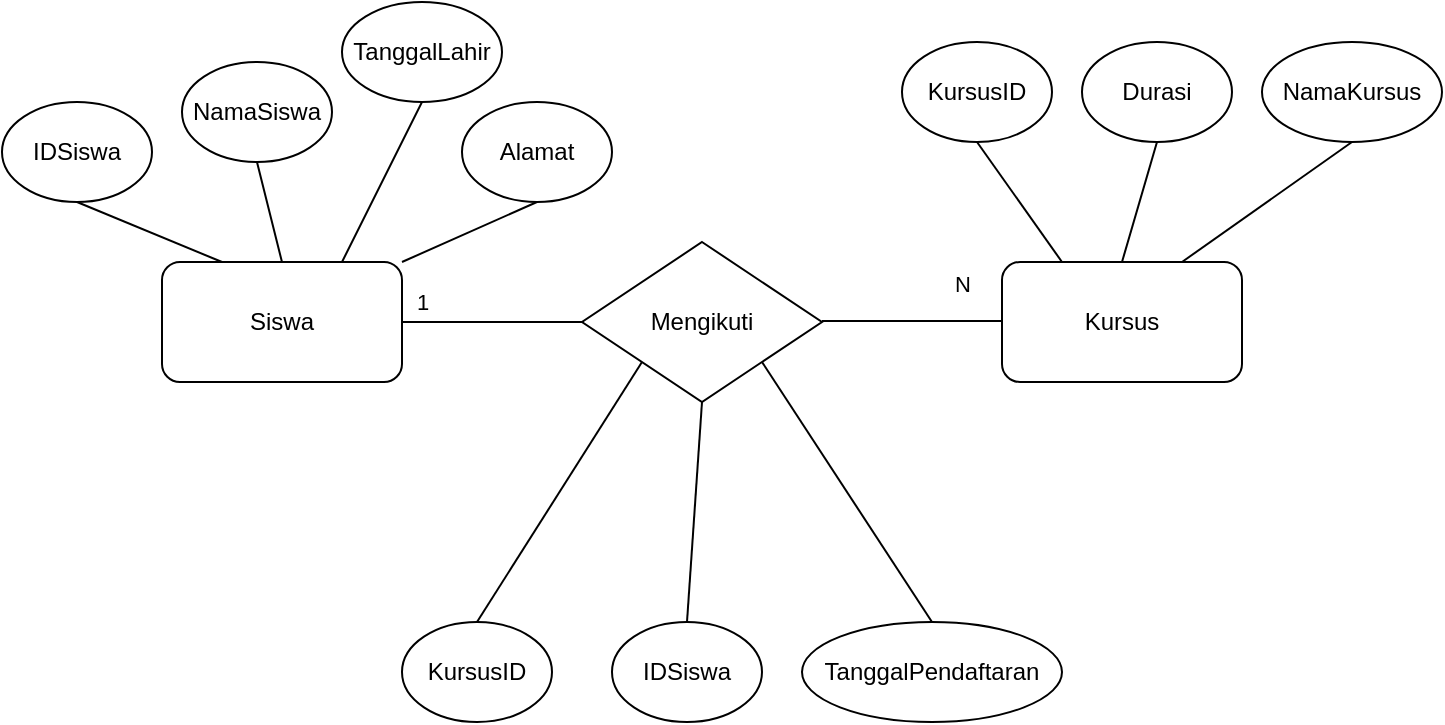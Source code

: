 <mxfile version="24.8.1">
  <diagram name="Page-1" id="a5ABU6XaBxLcoISaX9zk">
    <mxGraphModel dx="1426" dy="781" grid="1" gridSize="10" guides="1" tooltips="1" connect="1" arrows="1" fold="1" page="1" pageScale="1" pageWidth="827" pageHeight="1169" math="0" shadow="0">
      <root>
        <mxCell id="0" />
        <mxCell id="1" parent="0" />
        <mxCell id="62S0_xXa3JcmivKRxwvX-3" value="Siswa" style="rounded=1;whiteSpace=wrap;html=1;" vertex="1" parent="1">
          <mxGeometry x="150" y="310" width="120" height="60" as="geometry" />
        </mxCell>
        <mxCell id="62S0_xXa3JcmivKRxwvX-4" value="Kursus" style="rounded=1;whiteSpace=wrap;html=1;" vertex="1" parent="1">
          <mxGeometry x="570" y="310" width="120" height="60" as="geometry" />
        </mxCell>
        <mxCell id="62S0_xXa3JcmivKRxwvX-5" value="Mengikuti" style="rhombus;whiteSpace=wrap;html=1;" vertex="1" parent="1">
          <mxGeometry x="360" y="300" width="120" height="80" as="geometry" />
        </mxCell>
        <mxCell id="62S0_xXa3JcmivKRxwvX-9" value="" style="endArrow=none;html=1;rounded=0;entryX=0;entryY=0.5;entryDx=0;entryDy=0;exitX=1;exitY=0.5;exitDx=0;exitDy=0;" edge="1" parent="1" source="62S0_xXa3JcmivKRxwvX-3" target="62S0_xXa3JcmivKRxwvX-5">
          <mxGeometry width="50" height="50" relative="1" as="geometry">
            <mxPoint x="290" y="360" as="sourcePoint" />
            <mxPoint x="340" y="310" as="targetPoint" />
          </mxGeometry>
        </mxCell>
        <mxCell id="62S0_xXa3JcmivKRxwvX-11" value="1" style="edgeLabel;html=1;align=center;verticalAlign=middle;resizable=0;points=[];" vertex="1" connectable="0" parent="62S0_xXa3JcmivKRxwvX-9">
          <mxGeometry x="0.089" y="-1" relative="1" as="geometry">
            <mxPoint x="-39" y="-11" as="offset" />
          </mxGeometry>
        </mxCell>
        <mxCell id="62S0_xXa3JcmivKRxwvX-10" value="" style="endArrow=none;html=1;rounded=0;entryX=0;entryY=0.5;entryDx=0;entryDy=0;exitX=1;exitY=0.5;exitDx=0;exitDy=0;" edge="1" parent="1">
          <mxGeometry width="50" height="50" relative="1" as="geometry">
            <mxPoint x="480" y="339.5" as="sourcePoint" />
            <mxPoint x="570" y="339.5" as="targetPoint" />
          </mxGeometry>
        </mxCell>
        <mxCell id="62S0_xXa3JcmivKRxwvX-12" value="N" style="edgeLabel;html=1;align=center;verticalAlign=middle;resizable=0;points=[];" vertex="1" connectable="0" parent="62S0_xXa3JcmivKRxwvX-10">
          <mxGeometry x="0.533" y="1" relative="1" as="geometry">
            <mxPoint x="1" y="-18" as="offset" />
          </mxGeometry>
        </mxCell>
        <mxCell id="62S0_xXa3JcmivKRxwvX-13" value="IDSiswa" style="ellipse;whiteSpace=wrap;html=1;" vertex="1" parent="1">
          <mxGeometry x="70" y="230" width="75" height="50" as="geometry" />
        </mxCell>
        <mxCell id="62S0_xXa3JcmivKRxwvX-16" value="NamaSiswa" style="ellipse;whiteSpace=wrap;html=1;" vertex="1" parent="1">
          <mxGeometry x="160" y="210" width="75" height="50" as="geometry" />
        </mxCell>
        <mxCell id="62S0_xXa3JcmivKRxwvX-17" value="TanggalLahir" style="ellipse;whiteSpace=wrap;html=1;" vertex="1" parent="1">
          <mxGeometry x="240" y="180" width="80" height="50" as="geometry" />
        </mxCell>
        <mxCell id="62S0_xXa3JcmivKRxwvX-18" value="Alamat" style="ellipse;whiteSpace=wrap;html=1;" vertex="1" parent="1">
          <mxGeometry x="300" y="230" width="75" height="50" as="geometry" />
        </mxCell>
        <mxCell id="62S0_xXa3JcmivKRxwvX-20" value="" style="endArrow=none;html=1;rounded=0;entryX=0.5;entryY=1;entryDx=0;entryDy=0;exitX=0.25;exitY=0;exitDx=0;exitDy=0;" edge="1" parent="1" source="62S0_xXa3JcmivKRxwvX-3" target="62S0_xXa3JcmivKRxwvX-13">
          <mxGeometry width="50" height="50" relative="1" as="geometry">
            <mxPoint x="100" y="290" as="sourcePoint" />
            <mxPoint x="140" y="250" as="targetPoint" />
          </mxGeometry>
        </mxCell>
        <mxCell id="62S0_xXa3JcmivKRxwvX-21" value="" style="endArrow=none;html=1;rounded=0;entryX=0.5;entryY=1;entryDx=0;entryDy=0;exitX=0.5;exitY=0;exitDx=0;exitDy=0;" edge="1" parent="1" source="62S0_xXa3JcmivKRxwvX-3" target="62S0_xXa3JcmivKRxwvX-16">
          <mxGeometry width="50" height="50" relative="1" as="geometry">
            <mxPoint x="270" y="290" as="sourcePoint" />
            <mxPoint x="235" y="220" as="targetPoint" />
          </mxGeometry>
        </mxCell>
        <mxCell id="62S0_xXa3JcmivKRxwvX-23" value="" style="endArrow=none;html=1;rounded=0;exitX=0.75;exitY=0;exitDx=0;exitDy=0;entryX=0.5;entryY=1;entryDx=0;entryDy=0;" edge="1" parent="1" source="62S0_xXa3JcmivKRxwvX-3" target="62S0_xXa3JcmivKRxwvX-17">
          <mxGeometry width="50" height="50" relative="1" as="geometry">
            <mxPoint x="314.5" y="300" as="sourcePoint" />
            <mxPoint x="320" y="230" as="targetPoint" />
          </mxGeometry>
        </mxCell>
        <mxCell id="62S0_xXa3JcmivKRxwvX-24" value="" style="endArrow=none;html=1;rounded=0;exitX=1;exitY=0;exitDx=0;exitDy=0;entryX=0.5;entryY=1;entryDx=0;entryDy=0;" edge="1" parent="1" source="62S0_xXa3JcmivKRxwvX-3" target="62S0_xXa3JcmivKRxwvX-18">
          <mxGeometry width="50" height="50" relative="1" as="geometry">
            <mxPoint x="250" y="320" as="sourcePoint" />
            <mxPoint x="295" y="240" as="targetPoint" />
          </mxGeometry>
        </mxCell>
        <mxCell id="62S0_xXa3JcmivKRxwvX-25" value="KursusID" style="ellipse;whiteSpace=wrap;html=1;" vertex="1" parent="1">
          <mxGeometry x="270" y="490" width="75" height="50" as="geometry" />
        </mxCell>
        <mxCell id="62S0_xXa3JcmivKRxwvX-26" value="IDSiswa" style="ellipse;whiteSpace=wrap;html=1;" vertex="1" parent="1">
          <mxGeometry x="375" y="490" width="75" height="50" as="geometry" />
        </mxCell>
        <mxCell id="62S0_xXa3JcmivKRxwvX-27" value="TanggalPendaftaran" style="ellipse;whiteSpace=wrap;html=1;" vertex="1" parent="1">
          <mxGeometry x="470" y="490" width="130" height="50" as="geometry" />
        </mxCell>
        <mxCell id="62S0_xXa3JcmivKRxwvX-28" value="" style="endArrow=none;html=1;rounded=0;exitX=0.5;exitY=0;exitDx=0;exitDy=0;entryX=0;entryY=1;entryDx=0;entryDy=0;" edge="1" parent="1" source="62S0_xXa3JcmivKRxwvX-25" target="62S0_xXa3JcmivKRxwvX-5">
          <mxGeometry width="50" height="50" relative="1" as="geometry">
            <mxPoint x="390" y="430" as="sourcePoint" />
            <mxPoint x="440" y="380" as="targetPoint" />
          </mxGeometry>
        </mxCell>
        <mxCell id="62S0_xXa3JcmivKRxwvX-29" value="" style="endArrow=none;html=1;rounded=0;entryX=0.5;entryY=1;entryDx=0;entryDy=0;exitX=0.5;exitY=0;exitDx=0;exitDy=0;" edge="1" parent="1" source="62S0_xXa3JcmivKRxwvX-26" target="62S0_xXa3JcmivKRxwvX-5">
          <mxGeometry width="50" height="50" relative="1" as="geometry">
            <mxPoint x="390" y="430" as="sourcePoint" />
            <mxPoint x="440" y="380" as="targetPoint" />
          </mxGeometry>
        </mxCell>
        <mxCell id="62S0_xXa3JcmivKRxwvX-32" value="" style="endArrow=none;html=1;rounded=0;entryX=1;entryY=1;entryDx=0;entryDy=0;exitX=0.5;exitY=0;exitDx=0;exitDy=0;" edge="1" parent="1" source="62S0_xXa3JcmivKRxwvX-27" target="62S0_xXa3JcmivKRxwvX-5">
          <mxGeometry width="50" height="50" relative="1" as="geometry">
            <mxPoint x="390" y="430" as="sourcePoint" />
            <mxPoint x="440" y="380" as="targetPoint" />
          </mxGeometry>
        </mxCell>
        <mxCell id="62S0_xXa3JcmivKRxwvX-33" value="KursusID" style="ellipse;whiteSpace=wrap;html=1;" vertex="1" parent="1">
          <mxGeometry x="520" y="200" width="75" height="50" as="geometry" />
        </mxCell>
        <mxCell id="62S0_xXa3JcmivKRxwvX-34" value="NamaKursus" style="ellipse;whiteSpace=wrap;html=1;" vertex="1" parent="1">
          <mxGeometry x="700" y="200" width="90" height="50" as="geometry" />
        </mxCell>
        <mxCell id="62S0_xXa3JcmivKRxwvX-35" value="Durasi" style="ellipse;whiteSpace=wrap;html=1;" vertex="1" parent="1">
          <mxGeometry x="610" y="200" width="75" height="50" as="geometry" />
        </mxCell>
        <mxCell id="62S0_xXa3JcmivKRxwvX-36" value="" style="endArrow=none;html=1;rounded=0;entryX=0.5;entryY=1;entryDx=0;entryDy=0;exitX=0.25;exitY=0;exitDx=0;exitDy=0;" edge="1" parent="1" source="62S0_xXa3JcmivKRxwvX-4" target="62S0_xXa3JcmivKRxwvX-33">
          <mxGeometry width="50" height="50" relative="1" as="geometry">
            <mxPoint x="390" y="430" as="sourcePoint" />
            <mxPoint x="440" y="380" as="targetPoint" />
          </mxGeometry>
        </mxCell>
        <mxCell id="62S0_xXa3JcmivKRxwvX-38" value="" style="endArrow=none;html=1;rounded=0;entryX=0.5;entryY=1;entryDx=0;entryDy=0;exitX=0.5;exitY=0;exitDx=0;exitDy=0;" edge="1" parent="1" source="62S0_xXa3JcmivKRxwvX-4" target="62S0_xXa3JcmivKRxwvX-35">
          <mxGeometry width="50" height="50" relative="1" as="geometry">
            <mxPoint x="660" y="280" as="sourcePoint" />
            <mxPoint x="680" y="260" as="targetPoint" />
          </mxGeometry>
        </mxCell>
        <mxCell id="62S0_xXa3JcmivKRxwvX-39" value="" style="endArrow=none;html=1;rounded=0;entryX=0.5;entryY=1;entryDx=0;entryDy=0;exitX=0.75;exitY=0;exitDx=0;exitDy=0;" edge="1" parent="1" source="62S0_xXa3JcmivKRxwvX-4" target="62S0_xXa3JcmivKRxwvX-34">
          <mxGeometry width="50" height="50" relative="1" as="geometry">
            <mxPoint x="390" y="430" as="sourcePoint" />
            <mxPoint x="440" y="380" as="targetPoint" />
          </mxGeometry>
        </mxCell>
      </root>
    </mxGraphModel>
  </diagram>
</mxfile>
